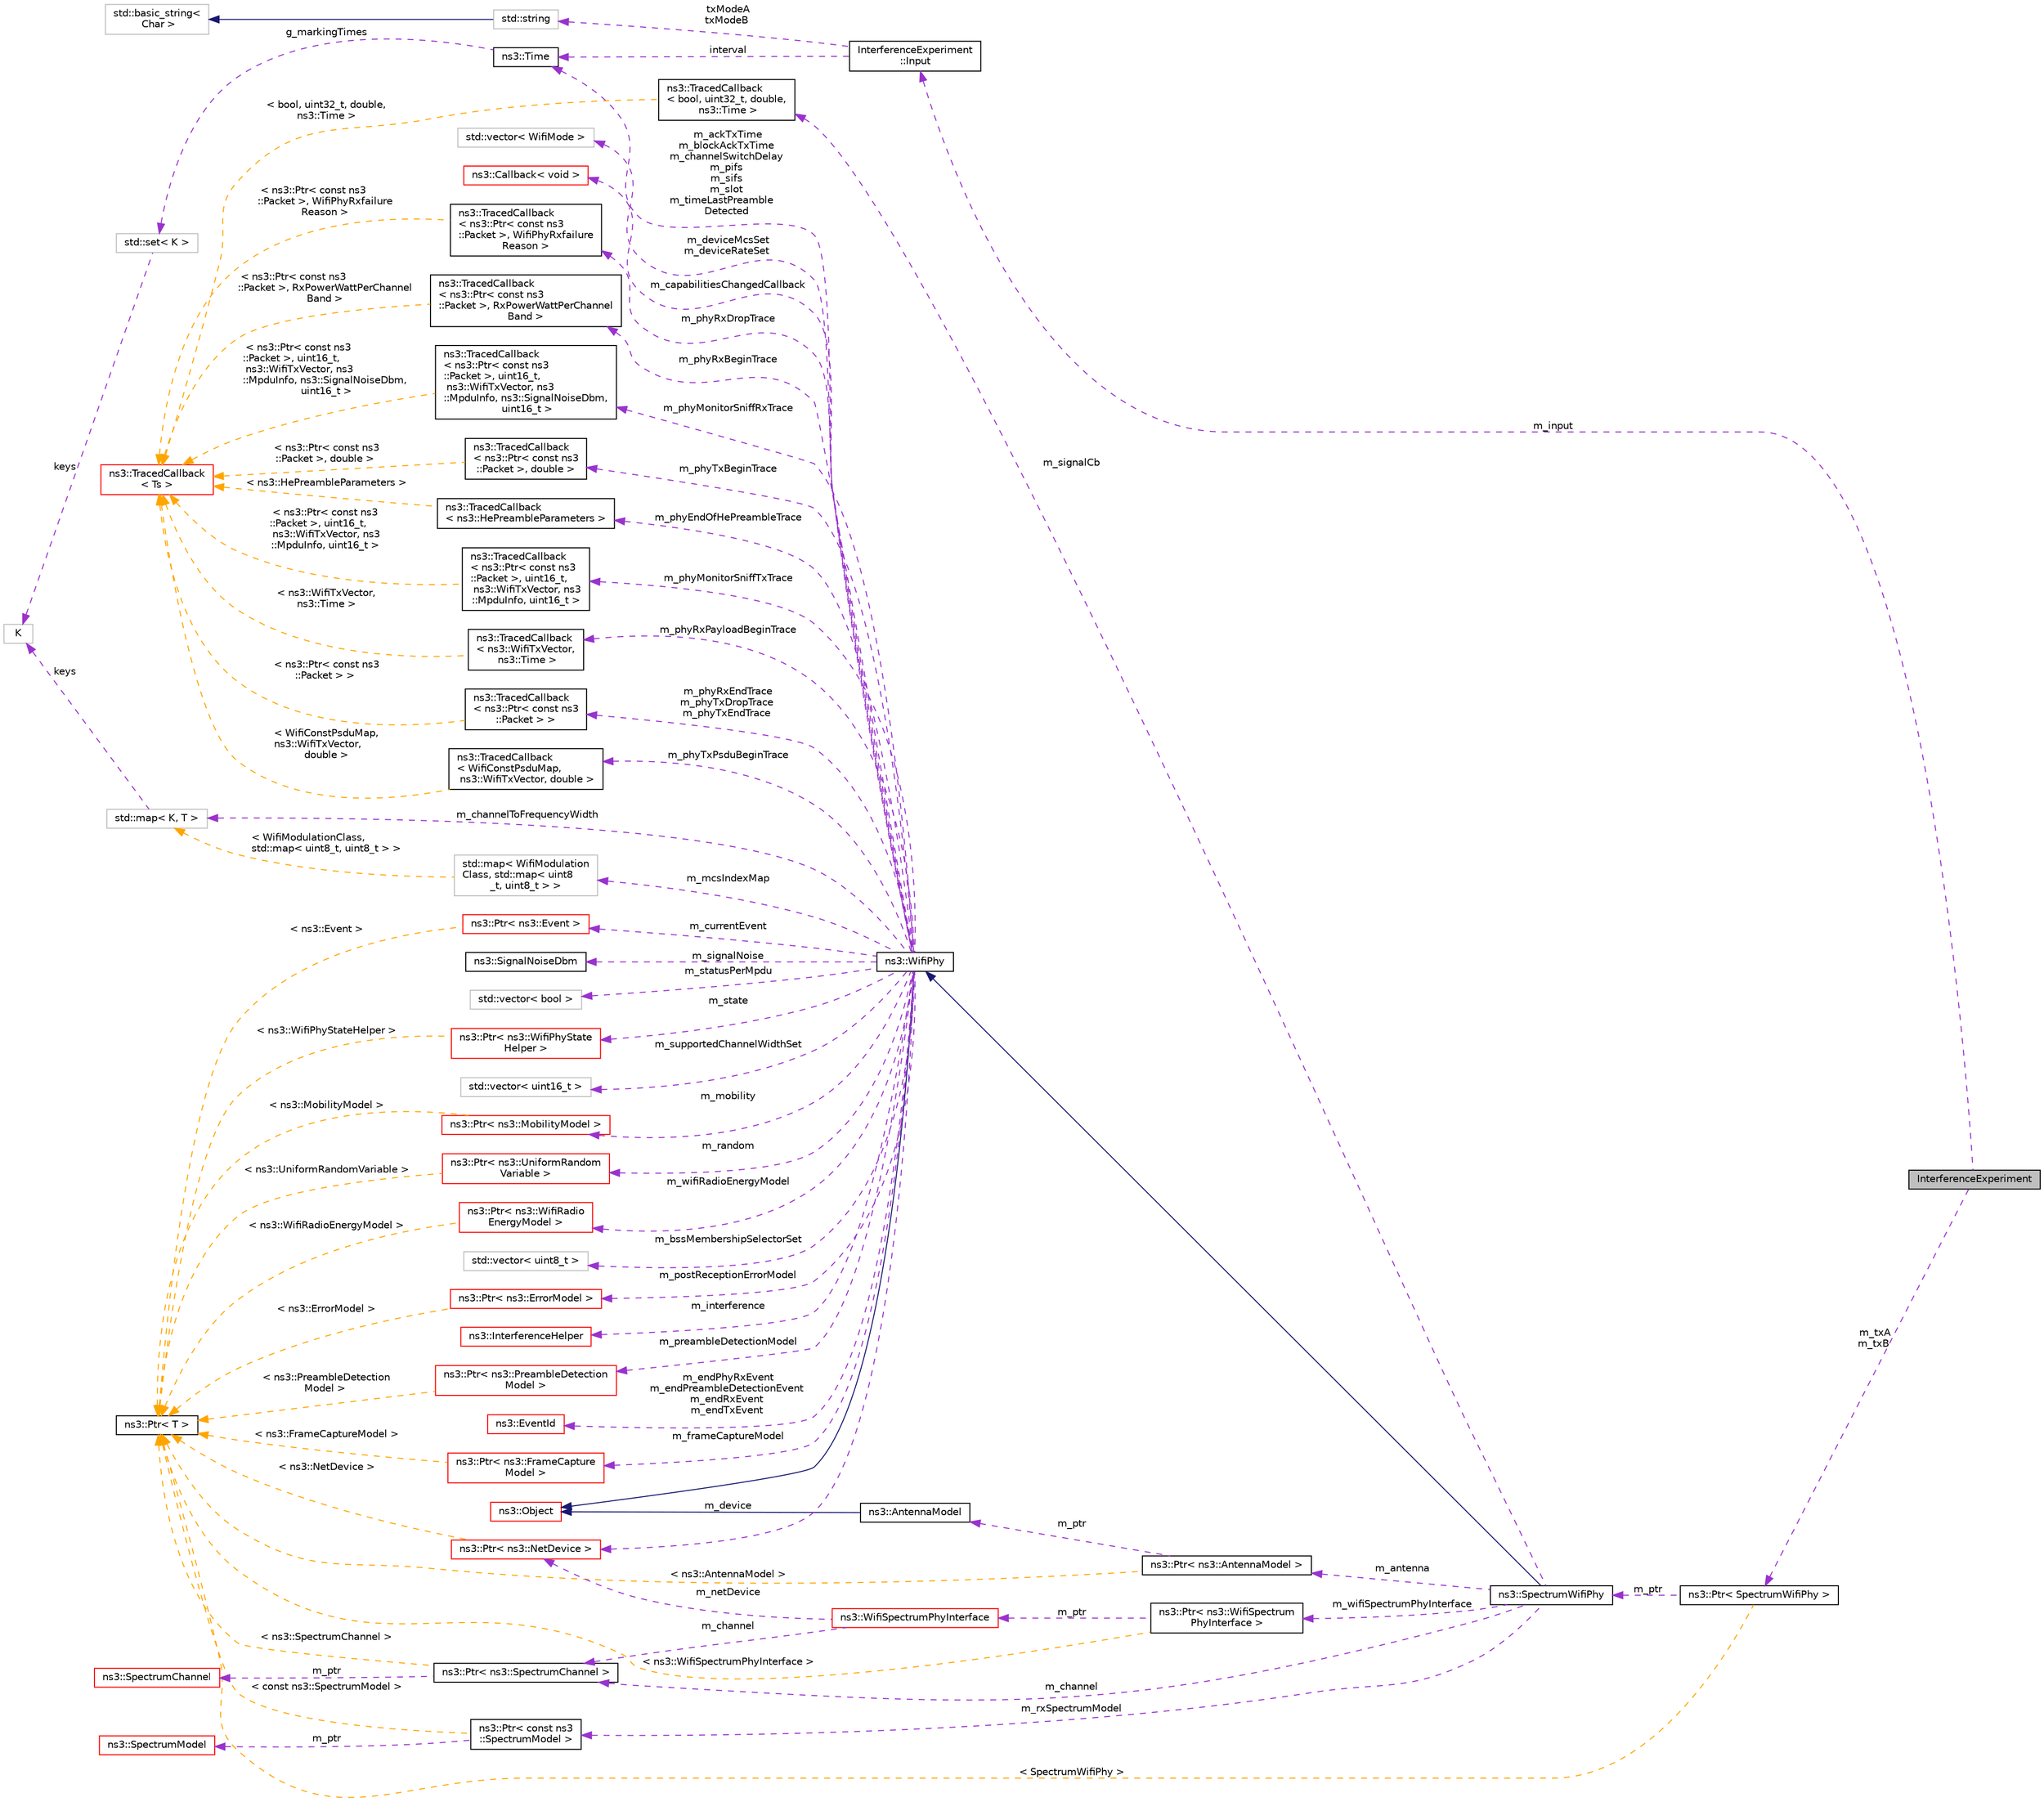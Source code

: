 digraph "InterferenceExperiment"
{
 // LATEX_PDF_SIZE
  edge [fontname="Helvetica",fontsize="10",labelfontname="Helvetica",labelfontsize="10"];
  node [fontname="Helvetica",fontsize="10",shape=record];
  rankdir="LR";
  Node1 [label="InterferenceExperiment",height=0.2,width=0.4,color="black", fillcolor="grey75", style="filled", fontcolor="black",tooltip="InterferenceExperiment."];
  Node2 -> Node1 [dir="back",color="darkorchid3",fontsize="10",style="dashed",label=" m_input" ,fontname="Helvetica"];
  Node2 [label="InterferenceExperiment\l::Input",height=0.2,width=0.4,color="black", fillcolor="white", style="filled",URL="$struct_interference_experiment_1_1_input.html",tooltip="Input structure."];
  Node3 -> Node2 [dir="back",color="darkorchid3",fontsize="10",style="dashed",label=" interval" ,fontname="Helvetica"];
  Node3 [label="ns3::Time",height=0.2,width=0.4,color="black", fillcolor="white", style="filled",URL="$classns3_1_1_time.html",tooltip="Simulation virtual time values and global simulation resolution."];
  Node4 -> Node3 [dir="back",color="darkorchid3",fontsize="10",style="dashed",label=" g_markingTimes" ,fontname="Helvetica"];
  Node4 [label="std::set\< K \>",height=0.2,width=0.4,color="grey75", fillcolor="white", style="filled",tooltip=" "];
  Node5 -> Node4 [dir="back",color="darkorchid3",fontsize="10",style="dashed",label=" keys" ,fontname="Helvetica"];
  Node5 [label="K",height=0.2,width=0.4,color="grey75", fillcolor="white", style="filled",tooltip=" "];
  Node6 -> Node2 [dir="back",color="darkorchid3",fontsize="10",style="dashed",label=" txModeA\ntxModeB" ,fontname="Helvetica"];
  Node6 [label="std::string",height=0.2,width=0.4,color="grey75", fillcolor="white", style="filled",tooltip=" "];
  Node7 -> Node6 [dir="back",color="midnightblue",fontsize="10",style="solid",fontname="Helvetica"];
  Node7 [label="std::basic_string\<\l Char \>",height=0.2,width=0.4,color="grey75", fillcolor="white", style="filled",tooltip=" "];
  Node8 -> Node1 [dir="back",color="darkorchid3",fontsize="10",style="dashed",label=" m_txA\nm_txB" ,fontname="Helvetica"];
  Node8 [label="ns3::Ptr\< SpectrumWifiPhy \>",height=0.2,width=0.4,color="black", fillcolor="white", style="filled",URL="$classns3_1_1_ptr.html",tooltip=" "];
  Node9 -> Node8 [dir="back",color="darkorchid3",fontsize="10",style="dashed",label=" m_ptr" ,fontname="Helvetica"];
  Node9 [label="ns3::SpectrumWifiPhy",height=0.2,width=0.4,color="black", fillcolor="white", style="filled",URL="$classns3_1_1_spectrum_wifi_phy.html",tooltip="802.11 PHY layer model"];
  Node10 -> Node9 [dir="back",color="midnightblue",fontsize="10",style="solid",fontname="Helvetica"];
  Node10 [label="ns3::WifiPhy",height=0.2,width=0.4,color="black", fillcolor="white", style="filled",URL="$classns3_1_1_wifi_phy.html",tooltip="802.11 PHY layer model"];
  Node11 -> Node10 [dir="back",color="midnightblue",fontsize="10",style="solid",fontname="Helvetica"];
  Node11 [label="ns3::Object",height=0.2,width=0.4,color="red", fillcolor="white", style="filled",URL="$classns3_1_1_object.html",tooltip="A base class which provides memory management and object aggregation."];
  Node18 -> Node10 [dir="back",color="darkorchid3",fontsize="10",style="dashed",label=" m_mobility" ,fontname="Helvetica"];
  Node18 [label="ns3::Ptr\< ns3::MobilityModel \>",height=0.2,width=0.4,color="red", fillcolor="white", style="filled",URL="$classns3_1_1_ptr.html",tooltip=" "];
  Node28 -> Node18 [dir="back",color="orange",fontsize="10",style="dashed",label=" \< ns3::MobilityModel \>" ,fontname="Helvetica"];
  Node28 [label="ns3::Ptr\< T \>",height=0.2,width=0.4,color="black", fillcolor="white", style="filled",URL="$classns3_1_1_ptr.html",tooltip="Smart pointer class similar to boost::intrusive_ptr."];
  Node32 -> Node10 [dir="back",color="darkorchid3",fontsize="10",style="dashed",label=" m_supportedChannelWidthSet" ,fontname="Helvetica"];
  Node32 [label="std::vector\< uint16_t \>",height=0.2,width=0.4,color="grey75", fillcolor="white", style="filled",tooltip=" "];
  Node34 -> Node10 [dir="back",color="darkorchid3",fontsize="10",style="dashed",label=" m_phyRxPayloadBeginTrace" ,fontname="Helvetica"];
  Node34 [label="ns3::TracedCallback\l\< ns3::WifiTxVector,\l ns3::Time \>",height=0.2,width=0.4,color="black", fillcolor="white", style="filled",URL="$classns3_1_1_traced_callback.html",tooltip=" "];
  Node21 -> Node34 [dir="back",color="orange",fontsize="10",style="dashed",label=" \< ns3::WifiTxVector,\l ns3::Time \>" ,fontname="Helvetica"];
  Node21 [label="ns3::TracedCallback\l\< Ts \>",height=0.2,width=0.4,color="red", fillcolor="white", style="filled",URL="$classns3_1_1_traced_callback.html",tooltip="Forward calls to a chain of Callback."];
  Node35 -> Node10 [dir="back",color="darkorchid3",fontsize="10",style="dashed",label=" m_phyRxEndTrace\nm_phyTxDropTrace\nm_phyTxEndTrace" ,fontname="Helvetica"];
  Node35 [label="ns3::TracedCallback\l\< ns3::Ptr\< const ns3\l::Packet \> \>",height=0.2,width=0.4,color="black", fillcolor="white", style="filled",URL="$classns3_1_1_traced_callback.html",tooltip=" "];
  Node21 -> Node35 [dir="back",color="orange",fontsize="10",style="dashed",label=" \< ns3::Ptr\< const ns3\l::Packet \> \>" ,fontname="Helvetica"];
  Node36 -> Node10 [dir="back",color="darkorchid3",fontsize="10",style="dashed",label=" m_channelToFrequencyWidth" ,fontname="Helvetica"];
  Node36 [label="std::map\< K, T \>",height=0.2,width=0.4,color="grey75", fillcolor="white", style="filled",tooltip=" "];
  Node5 -> Node36 [dir="back",color="darkorchid3",fontsize="10",style="dashed",label=" keys" ,fontname="Helvetica"];
  Node37 -> Node10 [dir="back",color="darkorchid3",fontsize="10",style="dashed",label=" m_mcsIndexMap" ,fontname="Helvetica"];
  Node37 [label="std::map\< WifiModulation\lClass, std::map\< uint8\l_t, uint8_t \> \>",height=0.2,width=0.4,color="grey75", fillcolor="white", style="filled",tooltip=" "];
  Node36 -> Node37 [dir="back",color="orange",fontsize="10",style="dashed",label=" \< WifiModulationClass,\l std::map\< uint8_t, uint8_t \> \>" ,fontname="Helvetica"];
  Node39 -> Node10 [dir="back",color="darkorchid3",fontsize="10",style="dashed",label=" m_bssMembershipSelectorSet" ,fontname="Helvetica"];
  Node39 [label="std::vector\< uint8_t \>",height=0.2,width=0.4,color="grey75", fillcolor="white", style="filled",tooltip=" "];
  Node40 -> Node10 [dir="back",color="darkorchid3",fontsize="10",style="dashed",label=" m_phyRxDropTrace" ,fontname="Helvetica"];
  Node40 [label="ns3::TracedCallback\l\< ns3::Ptr\< const ns3\l::Packet \>, WifiPhyRxfailure\lReason \>",height=0.2,width=0.4,color="black", fillcolor="white", style="filled",URL="$classns3_1_1_traced_callback.html",tooltip=" "];
  Node21 -> Node40 [dir="back",color="orange",fontsize="10",style="dashed",label=" \< ns3::Ptr\< const ns3\l::Packet \>, WifiPhyRxfailure\lReason \>" ,fontname="Helvetica"];
  Node41 -> Node10 [dir="back",color="darkorchid3",fontsize="10",style="dashed",label=" m_phyRxBeginTrace" ,fontname="Helvetica"];
  Node41 [label="ns3::TracedCallback\l\< ns3::Ptr\< const ns3\l::Packet \>, RxPowerWattPerChannel\lBand \>",height=0.2,width=0.4,color="black", fillcolor="white", style="filled",URL="$classns3_1_1_traced_callback.html",tooltip=" "];
  Node21 -> Node41 [dir="back",color="orange",fontsize="10",style="dashed",label=" \< ns3::Ptr\< const ns3\l::Packet \>, RxPowerWattPerChannel\lBand \>" ,fontname="Helvetica"];
  Node42 -> Node10 [dir="back",color="darkorchid3",fontsize="10",style="dashed",label=" m_interference" ,fontname="Helvetica"];
  Node42 [label="ns3::InterferenceHelper",height=0.2,width=0.4,color="red", fillcolor="white", style="filled",URL="$classns3_1_1_interference_helper.html",tooltip="handles interference calculations"];
  Node48 -> Node10 [dir="back",color="darkorchid3",fontsize="10",style="dashed",label=" m_endPhyRxEvent\nm_endPreambleDetectionEvent\nm_endRxEvent\nm_endTxEvent" ,fontname="Helvetica"];
  Node48 [label="ns3::EventId",height=0.2,width=0.4,color="red", fillcolor="white", style="filled",URL="$classns3_1_1_event_id.html",tooltip="An identifier for simulation events."];
  Node52 -> Node10 [dir="back",color="darkorchid3",fontsize="10",style="dashed",label=" m_preambleDetectionModel" ,fontname="Helvetica"];
  Node52 [label="ns3::Ptr\< ns3::PreambleDetection\lModel \>",height=0.2,width=0.4,color="red", fillcolor="white", style="filled",URL="$classns3_1_1_ptr.html",tooltip=" "];
  Node28 -> Node52 [dir="back",color="orange",fontsize="10",style="dashed",label=" \< ns3::PreambleDetection\lModel \>" ,fontname="Helvetica"];
  Node54 -> Node10 [dir="back",color="darkorchid3",fontsize="10",style="dashed",label=" m_device" ,fontname="Helvetica"];
  Node54 [label="ns3::Ptr\< ns3::NetDevice \>",height=0.2,width=0.4,color="red", fillcolor="white", style="filled",URL="$classns3_1_1_ptr.html",tooltip=" "];
  Node28 -> Node54 [dir="back",color="orange",fontsize="10",style="dashed",label=" \< ns3::NetDevice \>" ,fontname="Helvetica"];
  Node56 -> Node10 [dir="back",color="darkorchid3",fontsize="10",style="dashed",label=" m_deviceMcsSet\nm_deviceRateSet" ,fontname="Helvetica"];
  Node56 [label="std::vector\< WifiMode \>",height=0.2,width=0.4,color="grey75", fillcolor="white", style="filled",tooltip=" "];
  Node3 -> Node10 [dir="back",color="darkorchid3",fontsize="10",style="dashed",label=" m_ackTxTime\nm_blockAckTxTime\nm_channelSwitchDelay\nm_pifs\nm_sifs\nm_slot\nm_timeLastPreamble\lDetected" ,fontname="Helvetica"];
  Node58 -> Node10 [dir="back",color="darkorchid3",fontsize="10",style="dashed",label=" m_state" ,fontname="Helvetica"];
  Node58 [label="ns3::Ptr\< ns3::WifiPhyState\lHelper \>",height=0.2,width=0.4,color="red", fillcolor="white", style="filled",URL="$classns3_1_1_ptr.html",tooltip=" "];
  Node28 -> Node58 [dir="back",color="orange",fontsize="10",style="dashed",label=" \< ns3::WifiPhyStateHelper \>" ,fontname="Helvetica"];
  Node68 -> Node10 [dir="back",color="darkorchid3",fontsize="10",style="dashed",label=" m_capabilitiesChangedCallback" ,fontname="Helvetica"];
  Node68 [label="ns3::Callback\< void \>",height=0.2,width=0.4,color="red", fillcolor="white", style="filled",URL="$classns3_1_1_callback.html",tooltip=" "];
  Node69 -> Node10 [dir="back",color="darkorchid3",fontsize="10",style="dashed",label=" m_frameCaptureModel" ,fontname="Helvetica"];
  Node69 [label="ns3::Ptr\< ns3::FrameCapture\lModel \>",height=0.2,width=0.4,color="red", fillcolor="white", style="filled",URL="$classns3_1_1_ptr.html",tooltip=" "];
  Node28 -> Node69 [dir="back",color="orange",fontsize="10",style="dashed",label=" \< ns3::FrameCaptureModel \>" ,fontname="Helvetica"];
  Node71 -> Node10 [dir="back",color="darkorchid3",fontsize="10",style="dashed",label=" m_phyMonitorSniffRxTrace" ,fontname="Helvetica"];
  Node71 [label="ns3::TracedCallback\l\< ns3::Ptr\< const ns3\l::Packet \>, uint16_t,\l ns3::WifiTxVector, ns3\l::MpduInfo, ns3::SignalNoiseDbm,\l uint16_t \>",height=0.2,width=0.4,color="black", fillcolor="white", style="filled",URL="$classns3_1_1_traced_callback.html",tooltip=" "];
  Node21 -> Node71 [dir="back",color="orange",fontsize="10",style="dashed",label=" \< ns3::Ptr\< const ns3\l::Packet \>, uint16_t,\l ns3::WifiTxVector, ns3\l::MpduInfo, ns3::SignalNoiseDbm,\l uint16_t \>" ,fontname="Helvetica"];
  Node72 -> Node10 [dir="back",color="darkorchid3",fontsize="10",style="dashed",label=" m_currentEvent" ,fontname="Helvetica"];
  Node72 [label="ns3::Ptr\< ns3::Event \>",height=0.2,width=0.4,color="red", fillcolor="white", style="filled",URL="$classns3_1_1_ptr.html",tooltip=" "];
  Node28 -> Node72 [dir="back",color="orange",fontsize="10",style="dashed",label=" \< ns3::Event \>" ,fontname="Helvetica"];
  Node66 -> Node10 [dir="back",color="darkorchid3",fontsize="10",style="dashed",label=" m_phyTxBeginTrace" ,fontname="Helvetica"];
  Node66 [label="ns3::TracedCallback\l\< ns3::Ptr\< const ns3\l::Packet \>, double \>",height=0.2,width=0.4,color="black", fillcolor="white", style="filled",URL="$classns3_1_1_traced_callback.html",tooltip=" "];
  Node21 -> Node66 [dir="back",color="orange",fontsize="10",style="dashed",label=" \< ns3::Ptr\< const ns3\l::Packet \>, double \>" ,fontname="Helvetica"];
  Node118 -> Node10 [dir="back",color="darkorchid3",fontsize="10",style="dashed",label=" m_random" ,fontname="Helvetica"];
  Node118 [label="ns3::Ptr\< ns3::UniformRandom\lVariable \>",height=0.2,width=0.4,color="red", fillcolor="white", style="filled",URL="$classns3_1_1_ptr.html",tooltip=" "];
  Node28 -> Node118 [dir="back",color="orange",fontsize="10",style="dashed",label=" \< ns3::UniformRandomVariable \>" ,fontname="Helvetica"];
  Node122 -> Node10 [dir="back",color="darkorchid3",fontsize="10",style="dashed",label=" m_signalNoise" ,fontname="Helvetica"];
  Node122 [label="ns3::SignalNoiseDbm",height=0.2,width=0.4,color="black", fillcolor="white", style="filled",URL="$structns3_1_1_signal_noise_dbm.html",tooltip="SignalNoiseDbm structure."];
  Node123 -> Node10 [dir="back",color="darkorchid3",fontsize="10",style="dashed",label=" m_statusPerMpdu" ,fontname="Helvetica"];
  Node123 [label="std::vector\< bool \>",height=0.2,width=0.4,color="grey75", fillcolor="white", style="filled",tooltip=" "];
  Node124 -> Node10 [dir="back",color="darkorchid3",fontsize="10",style="dashed",label=" m_phyEndOfHePreambleTrace" ,fontname="Helvetica"];
  Node124 [label="ns3::TracedCallback\l\< ns3::HePreambleParameters \>",height=0.2,width=0.4,color="black", fillcolor="white", style="filled",URL="$classns3_1_1_traced_callback.html",tooltip=" "];
  Node21 -> Node124 [dir="back",color="orange",fontsize="10",style="dashed",label=" \< ns3::HePreambleParameters \>" ,fontname="Helvetica"];
  Node125 -> Node10 [dir="back",color="darkorchid3",fontsize="10",style="dashed",label=" m_phyMonitorSniffTxTrace" ,fontname="Helvetica"];
  Node125 [label="ns3::TracedCallback\l\< ns3::Ptr\< const ns3\l::Packet \>, uint16_t,\l ns3::WifiTxVector, ns3\l::MpduInfo, uint16_t \>",height=0.2,width=0.4,color="black", fillcolor="white", style="filled",URL="$classns3_1_1_traced_callback.html",tooltip=" "];
  Node21 -> Node125 [dir="back",color="orange",fontsize="10",style="dashed",label=" \< ns3::Ptr\< const ns3\l::Packet \>, uint16_t,\l ns3::WifiTxVector, ns3\l::MpduInfo, uint16_t \>" ,fontname="Helvetica"];
  Node126 -> Node10 [dir="back",color="darkorchid3",fontsize="10",style="dashed",label=" m_phyTxPsduBeginTrace" ,fontname="Helvetica"];
  Node126 [label="ns3::TracedCallback\l\< WifiConstPsduMap,\l ns3::WifiTxVector, double \>",height=0.2,width=0.4,color="black", fillcolor="white", style="filled",URL="$classns3_1_1_traced_callback.html",tooltip=" "];
  Node21 -> Node126 [dir="back",color="orange",fontsize="10",style="dashed",label=" \< WifiConstPsduMap,\l ns3::WifiTxVector,\l double \>" ,fontname="Helvetica"];
  Node127 -> Node10 [dir="back",color="darkorchid3",fontsize="10",style="dashed",label=" m_wifiRadioEnergyModel" ,fontname="Helvetica"];
  Node127 [label="ns3::Ptr\< ns3::WifiRadio\lEnergyModel \>",height=0.2,width=0.4,color="red", fillcolor="white", style="filled",URL="$classns3_1_1_ptr.html",tooltip=" "];
  Node28 -> Node127 [dir="back",color="orange",fontsize="10",style="dashed",label=" \< ns3::WifiRadioEnergyModel \>" ,fontname="Helvetica"];
  Node163 -> Node10 [dir="back",color="darkorchid3",fontsize="10",style="dashed",label=" m_postReceptionErrorModel" ,fontname="Helvetica"];
  Node163 [label="ns3::Ptr\< ns3::ErrorModel \>",height=0.2,width=0.4,color="red", fillcolor="white", style="filled",URL="$classns3_1_1_ptr.html",tooltip=" "];
  Node28 -> Node163 [dir="back",color="orange",fontsize="10",style="dashed",label=" \< ns3::ErrorModel \>" ,fontname="Helvetica"];
  Node165 -> Node9 [dir="back",color="darkorchid3",fontsize="10",style="dashed",label=" m_channel" ,fontname="Helvetica"];
  Node165 [label="ns3::Ptr\< ns3::SpectrumChannel \>",height=0.2,width=0.4,color="black", fillcolor="white", style="filled",URL="$classns3_1_1_ptr.html",tooltip=" "];
  Node166 -> Node165 [dir="back",color="darkorchid3",fontsize="10",style="dashed",label=" m_ptr" ,fontname="Helvetica"];
  Node166 [label="ns3::SpectrumChannel",height=0.2,width=0.4,color="red", fillcolor="white", style="filled",URL="$classns3_1_1_spectrum_channel.html",tooltip="Defines the interface for spectrum-aware channel implementations."];
  Node28 -> Node165 [dir="back",color="orange",fontsize="10",style="dashed",label=" \< ns3::SpectrumChannel \>" ,fontname="Helvetica"];
  Node177 -> Node9 [dir="back",color="darkorchid3",fontsize="10",style="dashed",label=" m_antenna" ,fontname="Helvetica"];
  Node177 [label="ns3::Ptr\< ns3::AntennaModel \>",height=0.2,width=0.4,color="black", fillcolor="white", style="filled",URL="$classns3_1_1_ptr.html",tooltip=" "];
  Node178 -> Node177 [dir="back",color="darkorchid3",fontsize="10",style="dashed",label=" m_ptr" ,fontname="Helvetica"];
  Node178 [label="ns3::AntennaModel",height=0.2,width=0.4,color="black", fillcolor="white", style="filled",URL="$classns3_1_1_antenna_model.html",tooltip="interface for antenna radiation pattern models"];
  Node11 -> Node178 [dir="back",color="midnightblue",fontsize="10",style="solid",fontname="Helvetica"];
  Node28 -> Node177 [dir="back",color="orange",fontsize="10",style="dashed",label=" \< ns3::AntennaModel \>" ,fontname="Helvetica"];
  Node179 -> Node9 [dir="back",color="darkorchid3",fontsize="10",style="dashed",label=" m_wifiSpectrumPhyInterface" ,fontname="Helvetica"];
  Node179 [label="ns3::Ptr\< ns3::WifiSpectrum\lPhyInterface \>",height=0.2,width=0.4,color="black", fillcolor="white", style="filled",URL="$classns3_1_1_ptr.html",tooltip=" "];
  Node180 -> Node179 [dir="back",color="darkorchid3",fontsize="10",style="dashed",label=" m_ptr" ,fontname="Helvetica"];
  Node180 [label="ns3::WifiSpectrumPhyInterface",height=0.2,width=0.4,color="red", fillcolor="white", style="filled",URL="$classns3_1_1_wifi_spectrum_phy_interface.html",tooltip="This class is an adaptor between class SpectrumWifiPhy (which inherits from WifiPhy) and class Spectr..."];
  Node165 -> Node180 [dir="back",color="darkorchid3",fontsize="10",style="dashed",label=" m_channel" ,fontname="Helvetica"];
  Node54 -> Node180 [dir="back",color="darkorchid3",fontsize="10",style="dashed",label=" m_netDevice" ,fontname="Helvetica"];
  Node28 -> Node179 [dir="back",color="orange",fontsize="10",style="dashed",label=" \< ns3::WifiSpectrumPhyInterface \>" ,fontname="Helvetica"];
  Node183 -> Node9 [dir="back",color="darkorchid3",fontsize="10",style="dashed",label=" m_signalCb" ,fontname="Helvetica"];
  Node183 [label="ns3::TracedCallback\l\< bool, uint32_t, double,\l ns3::Time \>",height=0.2,width=0.4,color="black", fillcolor="white", style="filled",URL="$classns3_1_1_traced_callback.html",tooltip=" "];
  Node21 -> Node183 [dir="back",color="orange",fontsize="10",style="dashed",label=" \< bool, uint32_t, double,\l ns3::Time \>" ,fontname="Helvetica"];
  Node184 -> Node9 [dir="back",color="darkorchid3",fontsize="10",style="dashed",label=" m_rxSpectrumModel" ,fontname="Helvetica"];
  Node184 [label="ns3::Ptr\< const ns3\l::SpectrumModel \>",height=0.2,width=0.4,color="black", fillcolor="white", style="filled",URL="$classns3_1_1_ptr.html",tooltip=" "];
  Node185 -> Node184 [dir="back",color="darkorchid3",fontsize="10",style="dashed",label=" m_ptr" ,fontname="Helvetica"];
  Node185 [label="ns3::SpectrumModel",height=0.2,width=0.4,color="red", fillcolor="white", style="filled",URL="$classns3_1_1_spectrum_model.html",tooltip="Set of frequency values implementing the domain of the functions in the Function Space defined by Spe..."];
  Node28 -> Node184 [dir="back",color="orange",fontsize="10",style="dashed",label=" \< const ns3::SpectrumModel \>" ,fontname="Helvetica"];
  Node28 -> Node8 [dir="back",color="orange",fontsize="10",style="dashed",label=" \< SpectrumWifiPhy \>" ,fontname="Helvetica"];
}
